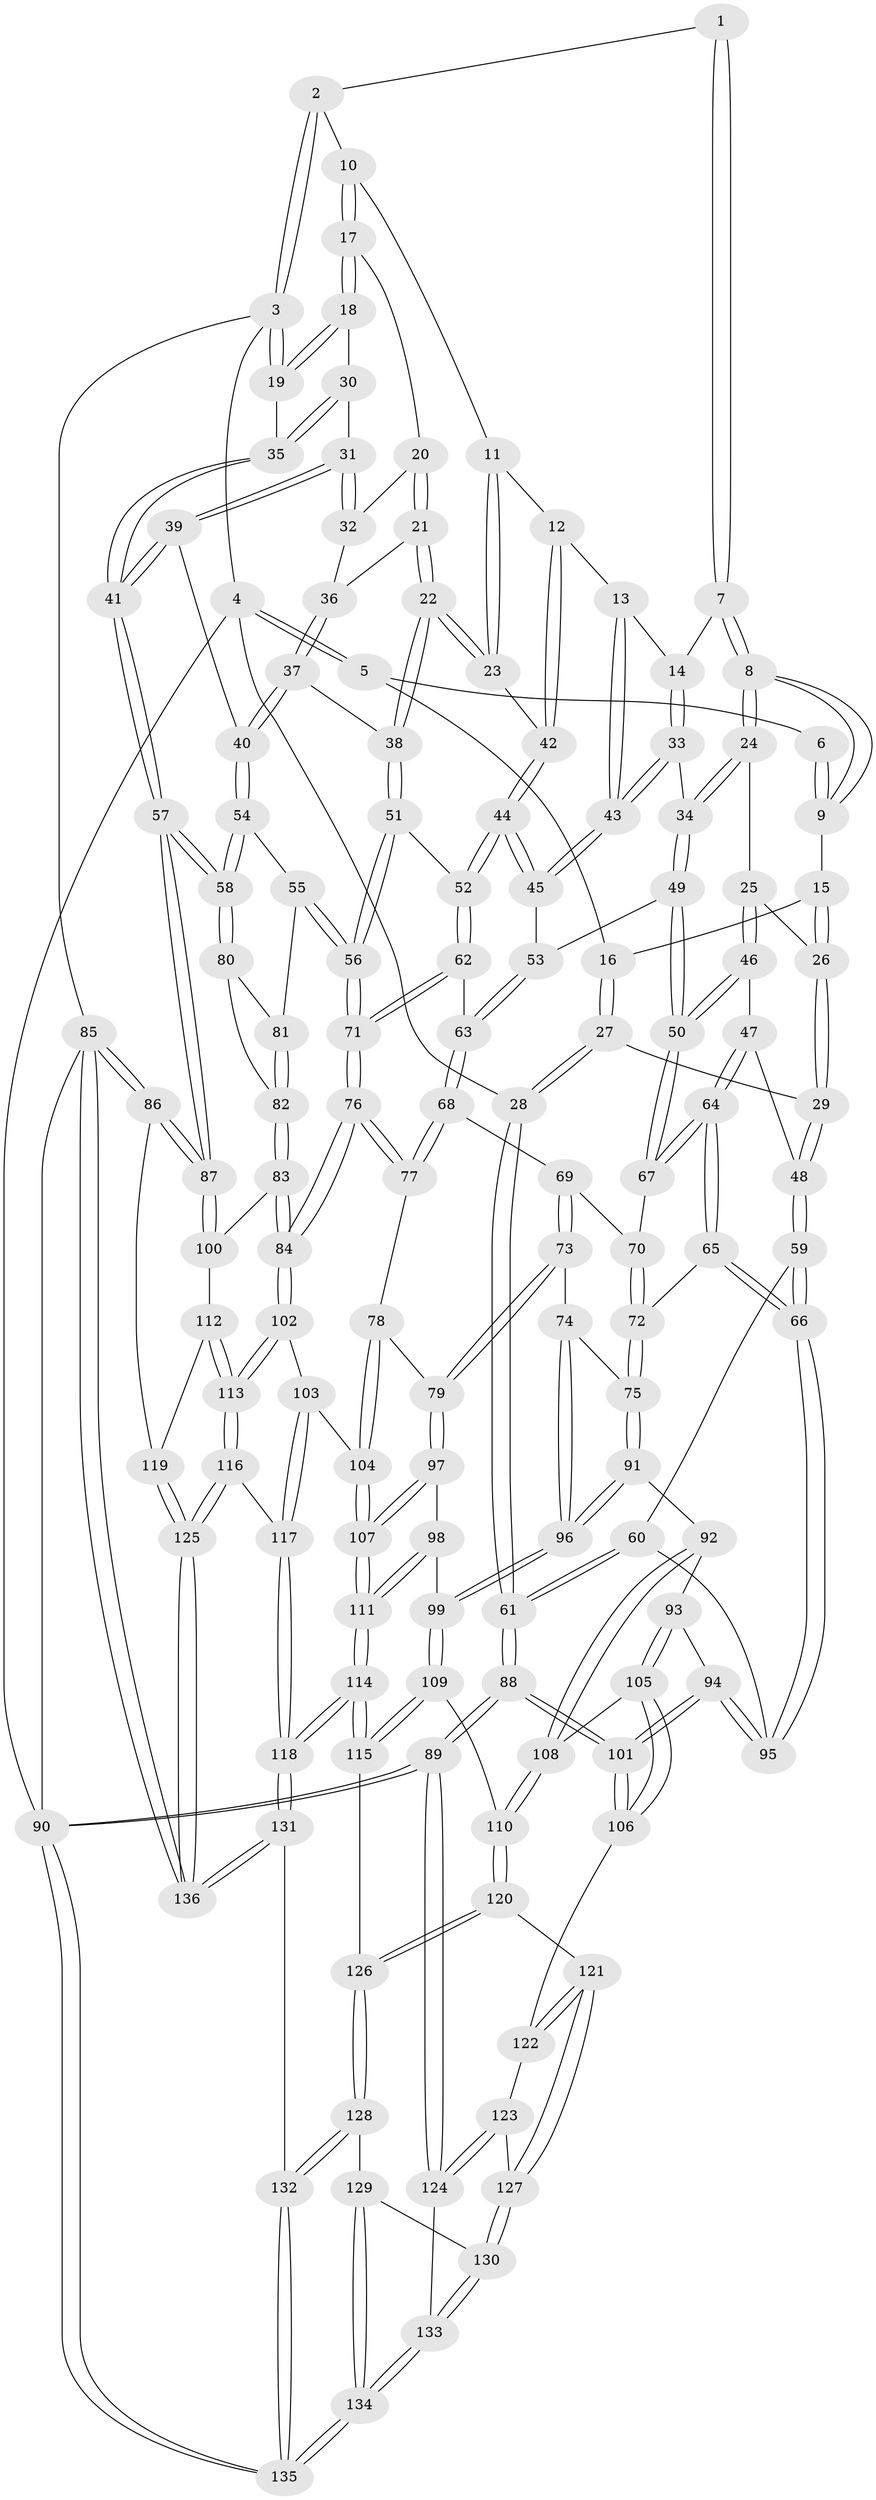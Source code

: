 // Generated by graph-tools (version 1.1) at 2025/11/02/27/25 16:11:58]
// undirected, 136 vertices, 337 edges
graph export_dot {
graph [start="1"]
  node [color=gray90,style=filled];
  1 [pos="+0.4371907657793636+0"];
  2 [pos="+0.7218909442439001+0"];
  3 [pos="+1+0"];
  4 [pos="+0+0"];
  5 [pos="+0.026828949764394136+0"];
  6 [pos="+0.3335181800121197+0"];
  7 [pos="+0.45987427869283376+0.06179906702302343"];
  8 [pos="+0.3801835730446561+0.12719311165934147"];
  9 [pos="+0.3061759630195092+0.075129810578939"];
  10 [pos="+0.7431858475896586+0"];
  11 [pos="+0.7430570546517156+0"];
  12 [pos="+0.5990586531023757+0.13578261079088938"];
  13 [pos="+0.598361751852983+0.13599339672923122"];
  14 [pos="+0.4914902883778855+0.09197709140770936"];
  15 [pos="+0.2607282612525751+0.09808705113125427"];
  16 [pos="+0.1816585630900607+0.07062399240869001"];
  17 [pos="+0.8175168006139284+0.042388455715972106"];
  18 [pos="+0.9488793932734904+0.09074905199224086"];
  19 [pos="+1+0"];
  20 [pos="+0.8169048741958315+0.08904914858003307"];
  21 [pos="+0.7727530096562392+0.17392228850335453"];
  22 [pos="+0.7364578086038387+0.21226673974087504"];
  23 [pos="+0.7213195170160694+0.20524445140769196"];
  24 [pos="+0.36308944943300997+0.17329427488284016"];
  25 [pos="+0.33565413597057+0.18906199748904695"];
  26 [pos="+0.28701361520695395+0.18895685648705654"];
  27 [pos="+0.1427869706363689+0.23784659480738157"];
  28 [pos="+0+0"];
  29 [pos="+0.15655457789960187+0.26275723814680135"];
  30 [pos="+0.9361629116615693+0.15011067868143843"];
  31 [pos="+0.9289014275742715+0.17567437699046054"];
  32 [pos="+0.8468290792317177+0.168992035968197"];
  33 [pos="+0.47090194854681866+0.20864661328447004"];
  34 [pos="+0.4323198406783244+0.22949999319748302"];
  35 [pos="+1+0.29198543142605166"];
  36 [pos="+0.8391353850375183+0.19050358707765438"];
  37 [pos="+0.833951003285642+0.2616047851263248"];
  38 [pos="+0.7741507006258983+0.26435231048326036"];
  39 [pos="+0.9439328960731452+0.26155801955911984"];
  40 [pos="+0.8934735549070886+0.2896828236945611"];
  41 [pos="+1+0.3031597649313636"];
  42 [pos="+0.6869512851897819+0.20420548417283296"];
  43 [pos="+0.5563473912079849+0.23888582708265302"];
  44 [pos="+0.6148010080735672+0.33778308187377376"];
  45 [pos="+0.5664207197358911+0.3110566847819261"];
  46 [pos="+0.34330234009317023+0.28623075088137073"];
  47 [pos="+0.19571278993225283+0.31738655630196516"];
  48 [pos="+0.15731576779665452+0.2906051686729026"];
  49 [pos="+0.43148910307241684+0.3394236791097357"];
  50 [pos="+0.4218067761302003+0.34721700618797474"];
  51 [pos="+0.7173566686878613+0.363505849270382"];
  52 [pos="+0.6276607728535566+0.35324555151239595"];
  53 [pos="+0.5043713191301012+0.3300143136651057"];
  54 [pos="+0.8809579109283465+0.38382814386767394"];
  55 [pos="+0.8034992670149025+0.441776944569736"];
  56 [pos="+0.7860948111537898+0.4430605344011205"];
  57 [pos="+1+0.48823097073135113"];
  58 [pos="+1+0.477756336277474"];
  59 [pos="+0.09222948869543812+0.353020828320077"];
  60 [pos="+0+0.4090002889325136"];
  61 [pos="+0+0.4160019554590181"];
  62 [pos="+0.6042889861335164+0.4261772762131538"];
  63 [pos="+0.5318273589864587+0.47211386934266625"];
  64 [pos="+0.2724155317509294+0.416294400580785"];
  65 [pos="+0.27265802596323124+0.46755673256462266"];
  66 [pos="+0.13900178539363073+0.5344766531024386"];
  67 [pos="+0.42179088594319925+0.3472538507970274"];
  68 [pos="+0.5275031602687907+0.47627069679960965"];
  69 [pos="+0.45633652404188546+0.4582096936658828"];
  70 [pos="+0.43888601750583967+0.4312793391608221"];
  71 [pos="+0.6975632089330939+0.5808998641389754"];
  72 [pos="+0.30341734730586456+0.5000365864204983"];
  73 [pos="+0.4163489732923774+0.5427009151661957"];
  74 [pos="+0.3569841245153878+0.5411097115434321"];
  75 [pos="+0.30454051814283417+0.5022619606123199"];
  76 [pos="+0.6948237816687717+0.5944531878894787"];
  77 [pos="+0.5453133463726408+0.5615399160388449"];
  78 [pos="+0.4921594109791591+0.6018236124342848"];
  79 [pos="+0.4686673541716224+0.603775205601031"];
  80 [pos="+0.9837814712072989+0.5056473973025933"];
  81 [pos="+0.839349077703696+0.4784917679892389"];
  82 [pos="+0.8814804657402437+0.5751619803987957"];
  83 [pos="+0.8665646034292522+0.6276386182211785"];
  84 [pos="+0.7042437394915274+0.6219428399671989"];
  85 [pos="+1+1"];
  86 [pos="+1+0.7426489358808711"];
  87 [pos="+1+0.7133367143572525"];
  88 [pos="+0+0.6949785864544503"];
  89 [pos="+0+0.8727012468402968"];
  90 [pos="+0+1"];
  91 [pos="+0.25318268862929744+0.6324352299652545"];
  92 [pos="+0.2027097563296844+0.6407484628270437"];
  93 [pos="+0.1552256060965576+0.5936372157859412"];
  94 [pos="+0.13454341916595738+0.5449351421131445"];
  95 [pos="+0.13501394628523816+0.5421151782352525"];
  96 [pos="+0.341876245667843+0.6725888064293297"];
  97 [pos="+0.43222970174658126+0.6494980352781377"];
  98 [pos="+0.4128784658894339+0.6642474248823232"];
  99 [pos="+0.35205746102978086+0.6850359365162211"];
  100 [pos="+0.8866085361995366+0.647666102199138"];
  101 [pos="+0+0.6927362391618032"];
  102 [pos="+0.6943645269644162+0.659402316916785"];
  103 [pos="+0.6365157613260575+0.7012383069297408"];
  104 [pos="+0.5628172698193105+0.7195981308210588"];
  105 [pos="+0.03872220643298769+0.719295852199341"];
  106 [pos="+0.0368327835858604+0.7198341326245328"];
  107 [pos="+0.5369845702533355+0.7453142750437635"];
  108 [pos="+0.18449694342201794+0.7311967046868219"];
  109 [pos="+0.33875156839311943+0.7746927613629763"];
  110 [pos="+0.18902605905108028+0.7404727614132962"];
  111 [pos="+0.5054027227611781+0.7930118318147371"];
  112 [pos="+0.8599266153082681+0.7482580221866165"];
  113 [pos="+0.7703814661650392+0.7875634445383924"];
  114 [pos="+0.49209077298252907+0.8287299681585338"];
  115 [pos="+0.34897255394543064+0.801311718477427"];
  116 [pos="+0.7628683355871242+0.8790852377831981"];
  117 [pos="+0.6391139560833312+0.8852172832324091"];
  118 [pos="+0.5446062475536778+0.9276115578190455"];
  119 [pos="+0.907902598185388+0.7805905250880534"];
  120 [pos="+0.16778948935839355+0.829382198074255"];
  121 [pos="+0.16128799022848916+0.8377336517964975"];
  122 [pos="+0.078502150998974+0.7840062992723086"];
  123 [pos="+0.06210171379281205+0.8543880791715035"];
  124 [pos="+0+0.8825740073976532"];
  125 [pos="+0.8456392762292262+0.968369368135491"];
  126 [pos="+0.32451427051937376+0.8433683420818979"];
  127 [pos="+0.15263429965881414+0.8663043317750837"];
  128 [pos="+0.304293721649077+0.9475297415811879"];
  129 [pos="+0.22481175644150947+0.9331226701791773"];
  130 [pos="+0.15526938316186314+0.8823675862567941"];
  131 [pos="+0.47525191595346555+1"];
  132 [pos="+0.4310757612626113+1"];
  133 [pos="+0.107974680181951+0.941926050392444"];
  134 [pos="+0.10195078756718524+1"];
  135 [pos="+0.0064805350893734764+1"];
  136 [pos="+1+1"];
  1 -- 2;
  1 -- 7;
  1 -- 7;
  2 -- 3;
  2 -- 3;
  2 -- 10;
  3 -- 4;
  3 -- 19;
  3 -- 19;
  3 -- 85;
  4 -- 5;
  4 -- 5;
  4 -- 28;
  4 -- 90;
  5 -- 6;
  5 -- 16;
  6 -- 9;
  6 -- 9;
  7 -- 8;
  7 -- 8;
  7 -- 14;
  8 -- 9;
  8 -- 9;
  8 -- 24;
  8 -- 24;
  9 -- 15;
  10 -- 11;
  10 -- 17;
  10 -- 17;
  11 -- 12;
  11 -- 23;
  11 -- 23;
  12 -- 13;
  12 -- 42;
  12 -- 42;
  13 -- 14;
  13 -- 43;
  13 -- 43;
  14 -- 33;
  14 -- 33;
  15 -- 16;
  15 -- 26;
  15 -- 26;
  16 -- 27;
  16 -- 27;
  17 -- 18;
  17 -- 18;
  17 -- 20;
  18 -- 19;
  18 -- 19;
  18 -- 30;
  19 -- 35;
  20 -- 21;
  20 -- 21;
  20 -- 32;
  21 -- 22;
  21 -- 22;
  21 -- 36;
  22 -- 23;
  22 -- 23;
  22 -- 38;
  22 -- 38;
  23 -- 42;
  24 -- 25;
  24 -- 34;
  24 -- 34;
  25 -- 26;
  25 -- 46;
  25 -- 46;
  26 -- 29;
  26 -- 29;
  27 -- 28;
  27 -- 28;
  27 -- 29;
  28 -- 61;
  28 -- 61;
  29 -- 48;
  29 -- 48;
  30 -- 31;
  30 -- 35;
  30 -- 35;
  31 -- 32;
  31 -- 32;
  31 -- 39;
  31 -- 39;
  32 -- 36;
  33 -- 34;
  33 -- 43;
  33 -- 43;
  34 -- 49;
  34 -- 49;
  35 -- 41;
  35 -- 41;
  36 -- 37;
  36 -- 37;
  37 -- 38;
  37 -- 40;
  37 -- 40;
  38 -- 51;
  38 -- 51;
  39 -- 40;
  39 -- 41;
  39 -- 41;
  40 -- 54;
  40 -- 54;
  41 -- 57;
  41 -- 57;
  42 -- 44;
  42 -- 44;
  43 -- 45;
  43 -- 45;
  44 -- 45;
  44 -- 45;
  44 -- 52;
  44 -- 52;
  45 -- 53;
  46 -- 47;
  46 -- 50;
  46 -- 50;
  47 -- 48;
  47 -- 64;
  47 -- 64;
  48 -- 59;
  48 -- 59;
  49 -- 50;
  49 -- 50;
  49 -- 53;
  50 -- 67;
  50 -- 67;
  51 -- 52;
  51 -- 56;
  51 -- 56;
  52 -- 62;
  52 -- 62;
  53 -- 63;
  53 -- 63;
  54 -- 55;
  54 -- 58;
  54 -- 58;
  55 -- 56;
  55 -- 56;
  55 -- 81;
  56 -- 71;
  56 -- 71;
  57 -- 58;
  57 -- 58;
  57 -- 87;
  57 -- 87;
  58 -- 80;
  58 -- 80;
  59 -- 60;
  59 -- 66;
  59 -- 66;
  60 -- 61;
  60 -- 61;
  60 -- 95;
  61 -- 88;
  61 -- 88;
  62 -- 63;
  62 -- 71;
  62 -- 71;
  63 -- 68;
  63 -- 68;
  64 -- 65;
  64 -- 65;
  64 -- 67;
  64 -- 67;
  65 -- 66;
  65 -- 66;
  65 -- 72;
  66 -- 95;
  66 -- 95;
  67 -- 70;
  68 -- 69;
  68 -- 77;
  68 -- 77;
  69 -- 70;
  69 -- 73;
  69 -- 73;
  70 -- 72;
  70 -- 72;
  71 -- 76;
  71 -- 76;
  72 -- 75;
  72 -- 75;
  73 -- 74;
  73 -- 79;
  73 -- 79;
  74 -- 75;
  74 -- 96;
  74 -- 96;
  75 -- 91;
  75 -- 91;
  76 -- 77;
  76 -- 77;
  76 -- 84;
  76 -- 84;
  77 -- 78;
  78 -- 79;
  78 -- 104;
  78 -- 104;
  79 -- 97;
  79 -- 97;
  80 -- 81;
  80 -- 82;
  81 -- 82;
  81 -- 82;
  82 -- 83;
  82 -- 83;
  83 -- 84;
  83 -- 84;
  83 -- 100;
  84 -- 102;
  84 -- 102;
  85 -- 86;
  85 -- 86;
  85 -- 136;
  85 -- 136;
  85 -- 90;
  86 -- 87;
  86 -- 87;
  86 -- 119;
  87 -- 100;
  87 -- 100;
  88 -- 89;
  88 -- 89;
  88 -- 101;
  88 -- 101;
  89 -- 90;
  89 -- 90;
  89 -- 124;
  89 -- 124;
  90 -- 135;
  90 -- 135;
  91 -- 92;
  91 -- 96;
  91 -- 96;
  92 -- 93;
  92 -- 108;
  92 -- 108;
  93 -- 94;
  93 -- 105;
  93 -- 105;
  94 -- 95;
  94 -- 95;
  94 -- 101;
  94 -- 101;
  96 -- 99;
  96 -- 99;
  97 -- 98;
  97 -- 107;
  97 -- 107;
  98 -- 99;
  98 -- 111;
  98 -- 111;
  99 -- 109;
  99 -- 109;
  100 -- 112;
  101 -- 106;
  101 -- 106;
  102 -- 103;
  102 -- 113;
  102 -- 113;
  103 -- 104;
  103 -- 117;
  103 -- 117;
  104 -- 107;
  104 -- 107;
  105 -- 106;
  105 -- 106;
  105 -- 108;
  106 -- 122;
  107 -- 111;
  107 -- 111;
  108 -- 110;
  108 -- 110;
  109 -- 110;
  109 -- 115;
  109 -- 115;
  110 -- 120;
  110 -- 120;
  111 -- 114;
  111 -- 114;
  112 -- 113;
  112 -- 113;
  112 -- 119;
  113 -- 116;
  113 -- 116;
  114 -- 115;
  114 -- 115;
  114 -- 118;
  114 -- 118;
  115 -- 126;
  116 -- 117;
  116 -- 125;
  116 -- 125;
  117 -- 118;
  117 -- 118;
  118 -- 131;
  118 -- 131;
  119 -- 125;
  119 -- 125;
  120 -- 121;
  120 -- 126;
  120 -- 126;
  121 -- 122;
  121 -- 122;
  121 -- 127;
  121 -- 127;
  122 -- 123;
  123 -- 124;
  123 -- 124;
  123 -- 127;
  124 -- 133;
  125 -- 136;
  125 -- 136;
  126 -- 128;
  126 -- 128;
  127 -- 130;
  127 -- 130;
  128 -- 129;
  128 -- 132;
  128 -- 132;
  129 -- 130;
  129 -- 134;
  129 -- 134;
  130 -- 133;
  130 -- 133;
  131 -- 132;
  131 -- 136;
  131 -- 136;
  132 -- 135;
  132 -- 135;
  133 -- 134;
  133 -- 134;
  134 -- 135;
  134 -- 135;
}
